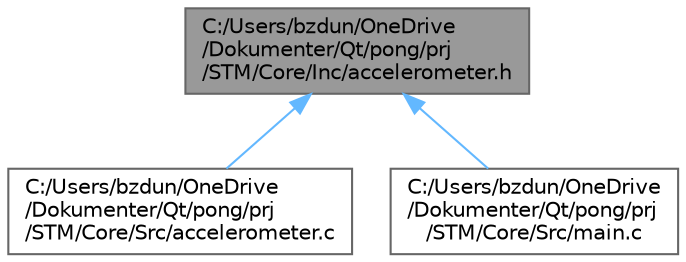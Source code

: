 digraph "C:/Users/bzdun/OneDrive/Dokumenter/Qt/pong/prj/STM/Core/Inc/accelerometer.h"
{
 // LATEX_PDF_SIZE
  bgcolor="transparent";
  edge [fontname=Helvetica,fontsize=10,labelfontname=Helvetica,labelfontsize=10];
  node [fontname=Helvetica,fontsize=10,shape=box,height=0.2,width=0.4];
  Node1 [id="Node000001",label="C:/Users/bzdun/OneDrive\l/Dokumenter/Qt/pong/prj\l/STM/Core/Inc/accelerometer.h",height=0.2,width=0.4,color="gray40", fillcolor="grey60", style="filled", fontcolor="black",tooltip="Plik nagłówkowy funkcji obsługujących działanie akcelerometru."];
  Node1 -> Node2 [id="edge1_Node000001_Node000002",dir="back",color="steelblue1",style="solid",tooltip=" "];
  Node2 [id="Node000002",label="C:/Users/bzdun/OneDrive\l/Dokumenter/Qt/pong/prj\l/STM/Core/Src/accelerometer.c",height=0.2,width=0.4,color="grey40", fillcolor="white", style="filled",URL="$accelerometer_8c.html",tooltip=" "];
  Node1 -> Node3 [id="edge2_Node000001_Node000003",dir="back",color="steelblue1",style="solid",tooltip=" "];
  Node3 [id="Node000003",label="C:/Users/bzdun/OneDrive\l/Dokumenter/Qt/pong/prj\l/STM/Core/Src/main.c",height=0.2,width=0.4,color="grey40", fillcolor="white", style="filled",URL="$main_8c.html",tooltip=": Main program body"];
}
